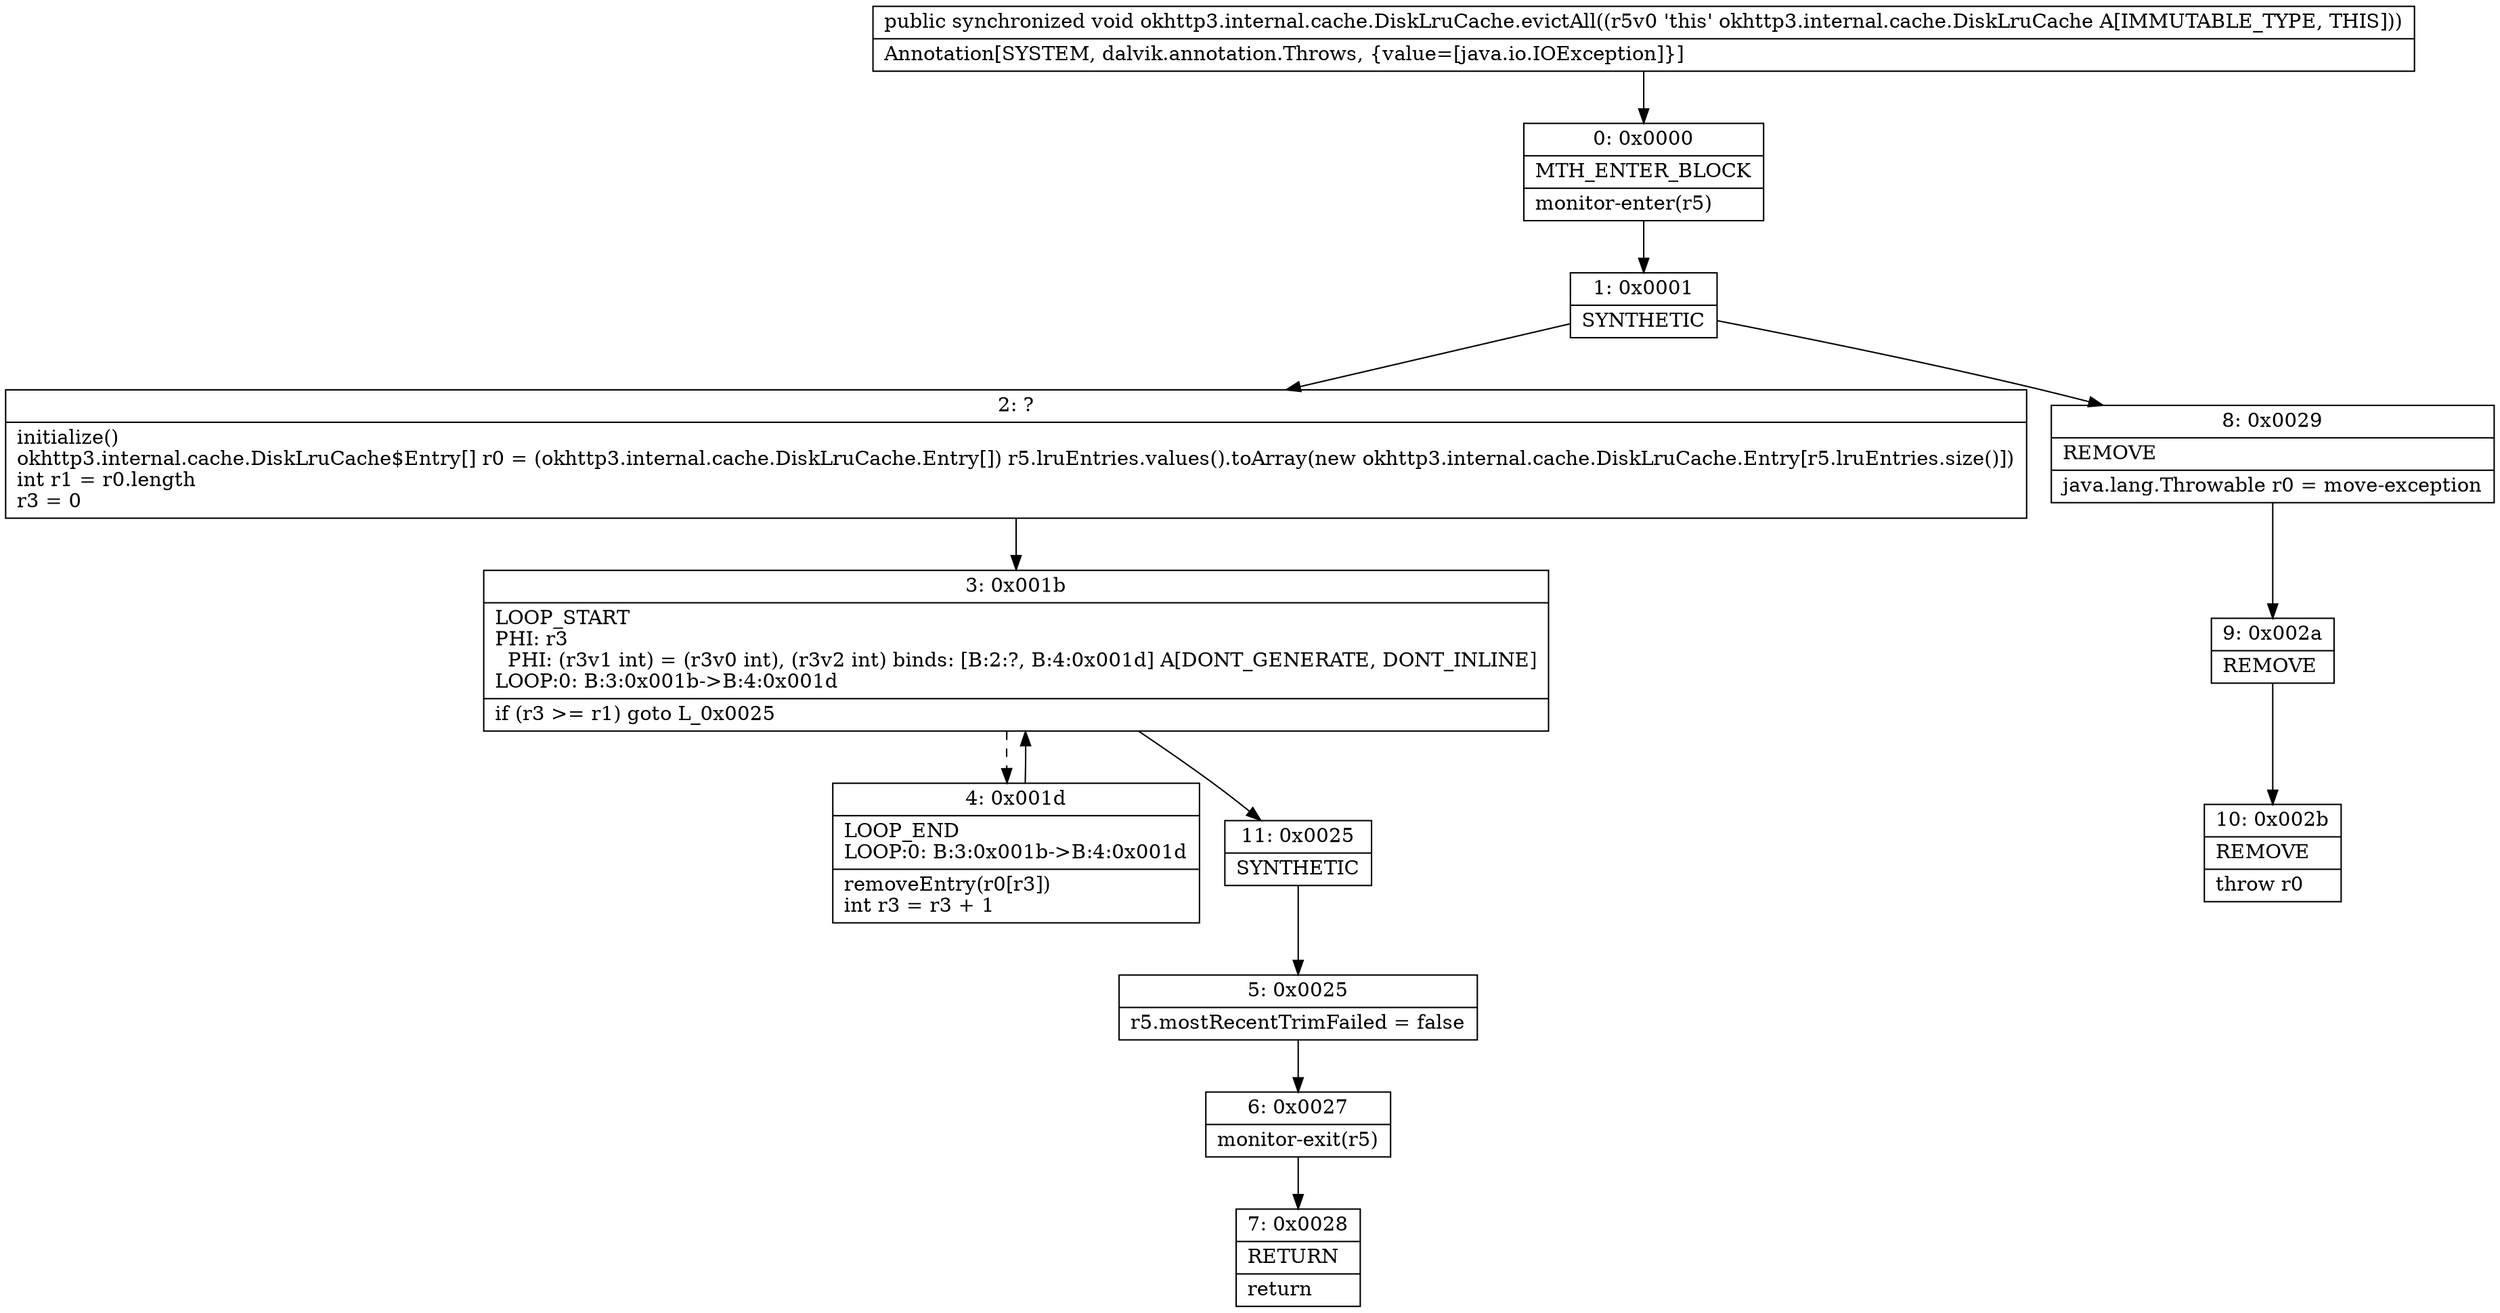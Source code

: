 digraph "CFG forokhttp3.internal.cache.DiskLruCache.evictAll()V" {
Node_0 [shape=record,label="{0\:\ 0x0000|MTH_ENTER_BLOCK\l|monitor\-enter(r5)\l}"];
Node_1 [shape=record,label="{1\:\ 0x0001|SYNTHETIC\l}"];
Node_2 [shape=record,label="{2\:\ ?|initialize()\lokhttp3.internal.cache.DiskLruCache$Entry[] r0 = (okhttp3.internal.cache.DiskLruCache.Entry[]) r5.lruEntries.values().toArray(new okhttp3.internal.cache.DiskLruCache.Entry[r5.lruEntries.size()])\lint r1 = r0.length\lr3 = 0\l}"];
Node_3 [shape=record,label="{3\:\ 0x001b|LOOP_START\lPHI: r3 \l  PHI: (r3v1 int) = (r3v0 int), (r3v2 int) binds: [B:2:?, B:4:0x001d] A[DONT_GENERATE, DONT_INLINE]\lLOOP:0: B:3:0x001b\-\>B:4:0x001d\l|if (r3 \>= r1) goto L_0x0025\l}"];
Node_4 [shape=record,label="{4\:\ 0x001d|LOOP_END\lLOOP:0: B:3:0x001b\-\>B:4:0x001d\l|removeEntry(r0[r3])\lint r3 = r3 + 1\l}"];
Node_5 [shape=record,label="{5\:\ 0x0025|r5.mostRecentTrimFailed = false\l}"];
Node_6 [shape=record,label="{6\:\ 0x0027|monitor\-exit(r5)\l}"];
Node_7 [shape=record,label="{7\:\ 0x0028|RETURN\l|return\l}"];
Node_8 [shape=record,label="{8\:\ 0x0029|REMOVE\l|java.lang.Throwable r0 = move\-exception\l}"];
Node_9 [shape=record,label="{9\:\ 0x002a|REMOVE\l}"];
Node_10 [shape=record,label="{10\:\ 0x002b|REMOVE\l|throw r0\l}"];
Node_11 [shape=record,label="{11\:\ 0x0025|SYNTHETIC\l}"];
MethodNode[shape=record,label="{public synchronized void okhttp3.internal.cache.DiskLruCache.evictAll((r5v0 'this' okhttp3.internal.cache.DiskLruCache A[IMMUTABLE_TYPE, THIS]))  | Annotation[SYSTEM, dalvik.annotation.Throws, \{value=[java.io.IOException]\}]\l}"];
MethodNode -> Node_0;
Node_0 -> Node_1;
Node_1 -> Node_2;
Node_1 -> Node_8;
Node_2 -> Node_3;
Node_3 -> Node_4[style=dashed];
Node_3 -> Node_11;
Node_4 -> Node_3;
Node_5 -> Node_6;
Node_6 -> Node_7;
Node_8 -> Node_9;
Node_9 -> Node_10;
Node_11 -> Node_5;
}

